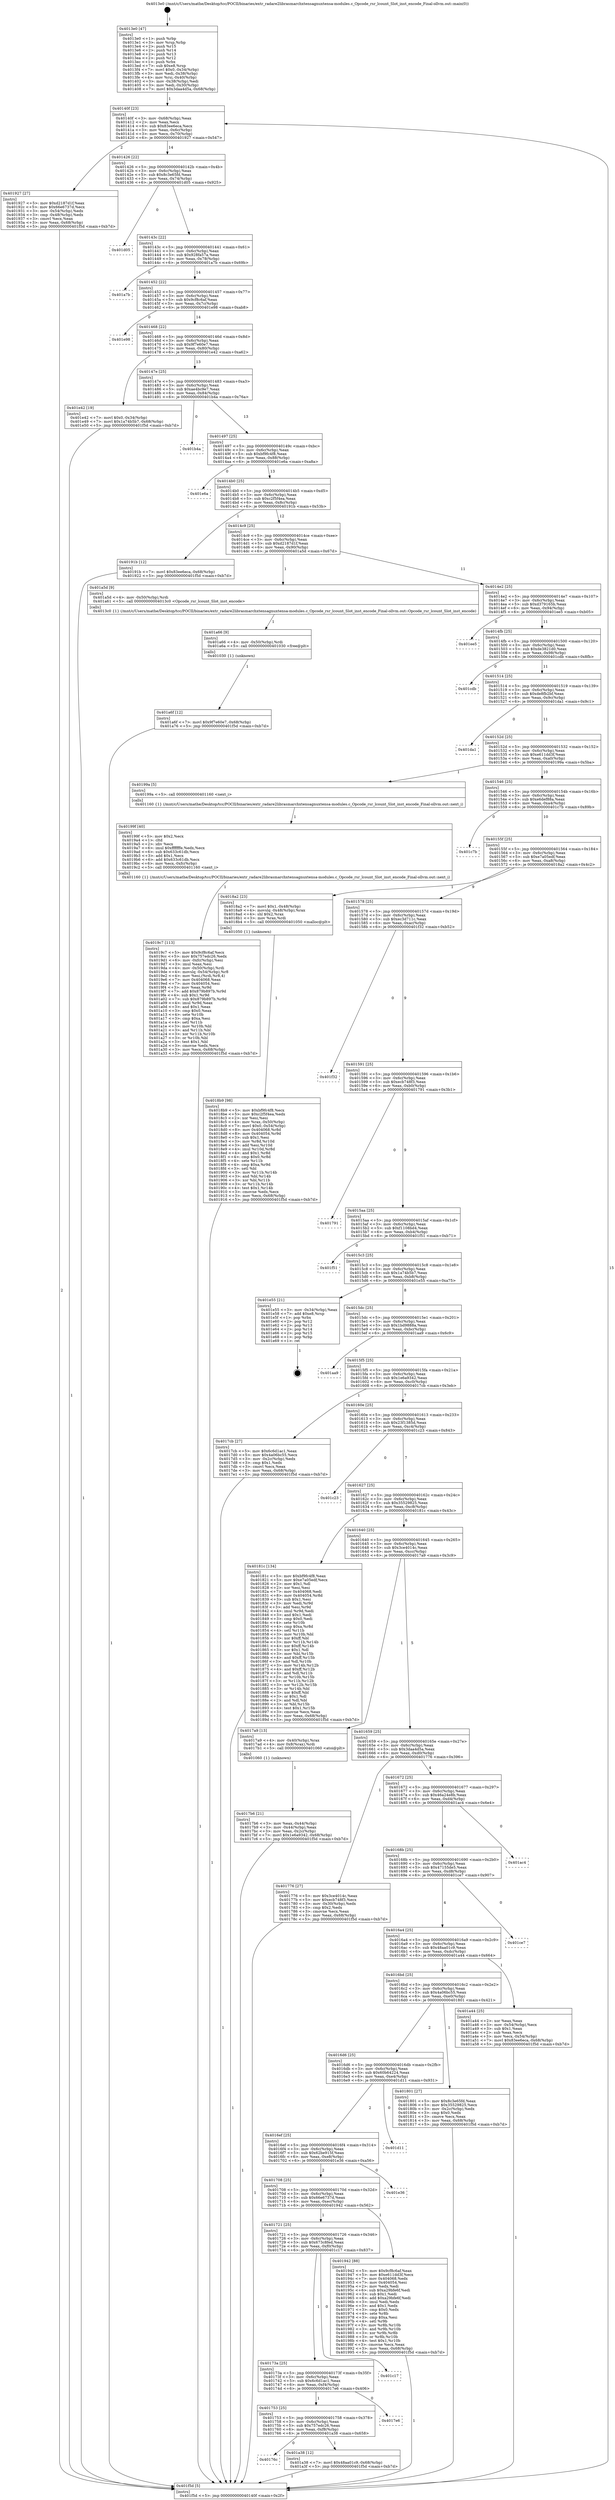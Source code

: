 digraph "0x4013e0" {
  label = "0x4013e0 (/mnt/c/Users/mathe/Desktop/tcc/POCII/binaries/extr_radare2librasmarchxtensagnuxtensa-modules.c_Opcode_rsr_lcount_Slot_inst_encode_Final-ollvm.out::main(0))"
  labelloc = "t"
  node[shape=record]

  Entry [label="",width=0.3,height=0.3,shape=circle,fillcolor=black,style=filled]
  "0x40140f" [label="{
     0x40140f [23]\l
     | [instrs]\l
     &nbsp;&nbsp;0x40140f \<+3\>: mov -0x68(%rbp),%eax\l
     &nbsp;&nbsp;0x401412 \<+2\>: mov %eax,%ecx\l
     &nbsp;&nbsp;0x401414 \<+6\>: sub $0x83ee6eca,%ecx\l
     &nbsp;&nbsp;0x40141a \<+3\>: mov %eax,-0x6c(%rbp)\l
     &nbsp;&nbsp;0x40141d \<+3\>: mov %ecx,-0x70(%rbp)\l
     &nbsp;&nbsp;0x401420 \<+6\>: je 0000000000401927 \<main+0x547\>\l
  }"]
  "0x401927" [label="{
     0x401927 [27]\l
     | [instrs]\l
     &nbsp;&nbsp;0x401927 \<+5\>: mov $0xd2187d1f,%eax\l
     &nbsp;&nbsp;0x40192c \<+5\>: mov $0x66e6737d,%ecx\l
     &nbsp;&nbsp;0x401931 \<+3\>: mov -0x54(%rbp),%edx\l
     &nbsp;&nbsp;0x401934 \<+3\>: cmp -0x48(%rbp),%edx\l
     &nbsp;&nbsp;0x401937 \<+3\>: cmovl %ecx,%eax\l
     &nbsp;&nbsp;0x40193a \<+3\>: mov %eax,-0x68(%rbp)\l
     &nbsp;&nbsp;0x40193d \<+5\>: jmp 0000000000401f5d \<main+0xb7d\>\l
  }"]
  "0x401426" [label="{
     0x401426 [22]\l
     | [instrs]\l
     &nbsp;&nbsp;0x401426 \<+5\>: jmp 000000000040142b \<main+0x4b\>\l
     &nbsp;&nbsp;0x40142b \<+3\>: mov -0x6c(%rbp),%eax\l
     &nbsp;&nbsp;0x40142e \<+5\>: sub $0x8c3e65fd,%eax\l
     &nbsp;&nbsp;0x401433 \<+3\>: mov %eax,-0x74(%rbp)\l
     &nbsp;&nbsp;0x401436 \<+6\>: je 0000000000401d05 \<main+0x925\>\l
  }"]
  Exit [label="",width=0.3,height=0.3,shape=circle,fillcolor=black,style=filled,peripheries=2]
  "0x401d05" [label="{
     0x401d05\l
  }", style=dashed]
  "0x40143c" [label="{
     0x40143c [22]\l
     | [instrs]\l
     &nbsp;&nbsp;0x40143c \<+5\>: jmp 0000000000401441 \<main+0x61\>\l
     &nbsp;&nbsp;0x401441 \<+3\>: mov -0x6c(%rbp),%eax\l
     &nbsp;&nbsp;0x401444 \<+5\>: sub $0x928fa57a,%eax\l
     &nbsp;&nbsp;0x401449 \<+3\>: mov %eax,-0x78(%rbp)\l
     &nbsp;&nbsp;0x40144c \<+6\>: je 0000000000401a7b \<main+0x69b\>\l
  }"]
  "0x401a6f" [label="{
     0x401a6f [12]\l
     | [instrs]\l
     &nbsp;&nbsp;0x401a6f \<+7\>: movl $0x9f7e60e7,-0x68(%rbp)\l
     &nbsp;&nbsp;0x401a76 \<+5\>: jmp 0000000000401f5d \<main+0xb7d\>\l
  }"]
  "0x401a7b" [label="{
     0x401a7b\l
  }", style=dashed]
  "0x401452" [label="{
     0x401452 [22]\l
     | [instrs]\l
     &nbsp;&nbsp;0x401452 \<+5\>: jmp 0000000000401457 \<main+0x77\>\l
     &nbsp;&nbsp;0x401457 \<+3\>: mov -0x6c(%rbp),%eax\l
     &nbsp;&nbsp;0x40145a \<+5\>: sub $0x9cf8c6af,%eax\l
     &nbsp;&nbsp;0x40145f \<+3\>: mov %eax,-0x7c(%rbp)\l
     &nbsp;&nbsp;0x401462 \<+6\>: je 0000000000401e98 \<main+0xab8\>\l
  }"]
  "0x401a66" [label="{
     0x401a66 [9]\l
     | [instrs]\l
     &nbsp;&nbsp;0x401a66 \<+4\>: mov -0x50(%rbp),%rdi\l
     &nbsp;&nbsp;0x401a6a \<+5\>: call 0000000000401030 \<free@plt\>\l
     | [calls]\l
     &nbsp;&nbsp;0x401030 \{1\} (unknown)\l
  }"]
  "0x401e98" [label="{
     0x401e98\l
  }", style=dashed]
  "0x401468" [label="{
     0x401468 [22]\l
     | [instrs]\l
     &nbsp;&nbsp;0x401468 \<+5\>: jmp 000000000040146d \<main+0x8d\>\l
     &nbsp;&nbsp;0x40146d \<+3\>: mov -0x6c(%rbp),%eax\l
     &nbsp;&nbsp;0x401470 \<+5\>: sub $0x9f7e60e7,%eax\l
     &nbsp;&nbsp;0x401475 \<+3\>: mov %eax,-0x80(%rbp)\l
     &nbsp;&nbsp;0x401478 \<+6\>: je 0000000000401e42 \<main+0xa62\>\l
  }"]
  "0x40176c" [label="{
     0x40176c\l
  }", style=dashed]
  "0x401e42" [label="{
     0x401e42 [19]\l
     | [instrs]\l
     &nbsp;&nbsp;0x401e42 \<+7\>: movl $0x0,-0x34(%rbp)\l
     &nbsp;&nbsp;0x401e49 \<+7\>: movl $0x1a74b5b7,-0x68(%rbp)\l
     &nbsp;&nbsp;0x401e50 \<+5\>: jmp 0000000000401f5d \<main+0xb7d\>\l
  }"]
  "0x40147e" [label="{
     0x40147e [25]\l
     | [instrs]\l
     &nbsp;&nbsp;0x40147e \<+5\>: jmp 0000000000401483 \<main+0xa3\>\l
     &nbsp;&nbsp;0x401483 \<+3\>: mov -0x6c(%rbp),%eax\l
     &nbsp;&nbsp;0x401486 \<+5\>: sub $0xae4bc9e7,%eax\l
     &nbsp;&nbsp;0x40148b \<+6\>: mov %eax,-0x84(%rbp)\l
     &nbsp;&nbsp;0x401491 \<+6\>: je 0000000000401b4a \<main+0x76a\>\l
  }"]
  "0x401a38" [label="{
     0x401a38 [12]\l
     | [instrs]\l
     &nbsp;&nbsp;0x401a38 \<+7\>: movl $0x48aa01c9,-0x68(%rbp)\l
     &nbsp;&nbsp;0x401a3f \<+5\>: jmp 0000000000401f5d \<main+0xb7d\>\l
  }"]
  "0x401b4a" [label="{
     0x401b4a\l
  }", style=dashed]
  "0x401497" [label="{
     0x401497 [25]\l
     | [instrs]\l
     &nbsp;&nbsp;0x401497 \<+5\>: jmp 000000000040149c \<main+0xbc\>\l
     &nbsp;&nbsp;0x40149c \<+3\>: mov -0x6c(%rbp),%eax\l
     &nbsp;&nbsp;0x40149f \<+5\>: sub $0xbf9fc4f8,%eax\l
     &nbsp;&nbsp;0x4014a4 \<+6\>: mov %eax,-0x88(%rbp)\l
     &nbsp;&nbsp;0x4014aa \<+6\>: je 0000000000401e6a \<main+0xa8a\>\l
  }"]
  "0x401753" [label="{
     0x401753 [25]\l
     | [instrs]\l
     &nbsp;&nbsp;0x401753 \<+5\>: jmp 0000000000401758 \<main+0x378\>\l
     &nbsp;&nbsp;0x401758 \<+3\>: mov -0x6c(%rbp),%eax\l
     &nbsp;&nbsp;0x40175b \<+5\>: sub $0x757edc26,%eax\l
     &nbsp;&nbsp;0x401760 \<+6\>: mov %eax,-0xf8(%rbp)\l
     &nbsp;&nbsp;0x401766 \<+6\>: je 0000000000401a38 \<main+0x658\>\l
  }"]
  "0x401e6a" [label="{
     0x401e6a\l
  }", style=dashed]
  "0x4014b0" [label="{
     0x4014b0 [25]\l
     | [instrs]\l
     &nbsp;&nbsp;0x4014b0 \<+5\>: jmp 00000000004014b5 \<main+0xd5\>\l
     &nbsp;&nbsp;0x4014b5 \<+3\>: mov -0x6c(%rbp),%eax\l
     &nbsp;&nbsp;0x4014b8 \<+5\>: sub $0xc2f5f4ea,%eax\l
     &nbsp;&nbsp;0x4014bd \<+6\>: mov %eax,-0x8c(%rbp)\l
     &nbsp;&nbsp;0x4014c3 \<+6\>: je 000000000040191b \<main+0x53b\>\l
  }"]
  "0x4017e6" [label="{
     0x4017e6\l
  }", style=dashed]
  "0x40191b" [label="{
     0x40191b [12]\l
     | [instrs]\l
     &nbsp;&nbsp;0x40191b \<+7\>: movl $0x83ee6eca,-0x68(%rbp)\l
     &nbsp;&nbsp;0x401922 \<+5\>: jmp 0000000000401f5d \<main+0xb7d\>\l
  }"]
  "0x4014c9" [label="{
     0x4014c9 [25]\l
     | [instrs]\l
     &nbsp;&nbsp;0x4014c9 \<+5\>: jmp 00000000004014ce \<main+0xee\>\l
     &nbsp;&nbsp;0x4014ce \<+3\>: mov -0x6c(%rbp),%eax\l
     &nbsp;&nbsp;0x4014d1 \<+5\>: sub $0xd2187d1f,%eax\l
     &nbsp;&nbsp;0x4014d6 \<+6\>: mov %eax,-0x90(%rbp)\l
     &nbsp;&nbsp;0x4014dc \<+6\>: je 0000000000401a5d \<main+0x67d\>\l
  }"]
  "0x40173a" [label="{
     0x40173a [25]\l
     | [instrs]\l
     &nbsp;&nbsp;0x40173a \<+5\>: jmp 000000000040173f \<main+0x35f\>\l
     &nbsp;&nbsp;0x40173f \<+3\>: mov -0x6c(%rbp),%eax\l
     &nbsp;&nbsp;0x401742 \<+5\>: sub $0x6c6d1ac1,%eax\l
     &nbsp;&nbsp;0x401747 \<+6\>: mov %eax,-0xf4(%rbp)\l
     &nbsp;&nbsp;0x40174d \<+6\>: je 00000000004017e6 \<main+0x406\>\l
  }"]
  "0x401a5d" [label="{
     0x401a5d [9]\l
     | [instrs]\l
     &nbsp;&nbsp;0x401a5d \<+4\>: mov -0x50(%rbp),%rdi\l
     &nbsp;&nbsp;0x401a61 \<+5\>: call 00000000004013c0 \<Opcode_rsr_lcount_Slot_inst_encode\>\l
     | [calls]\l
     &nbsp;&nbsp;0x4013c0 \{1\} (/mnt/c/Users/mathe/Desktop/tcc/POCII/binaries/extr_radare2librasmarchxtensagnuxtensa-modules.c_Opcode_rsr_lcount_Slot_inst_encode_Final-ollvm.out::Opcode_rsr_lcount_Slot_inst_encode)\l
  }"]
  "0x4014e2" [label="{
     0x4014e2 [25]\l
     | [instrs]\l
     &nbsp;&nbsp;0x4014e2 \<+5\>: jmp 00000000004014e7 \<main+0x107\>\l
     &nbsp;&nbsp;0x4014e7 \<+3\>: mov -0x6c(%rbp),%eax\l
     &nbsp;&nbsp;0x4014ea \<+5\>: sub $0xd379165b,%eax\l
     &nbsp;&nbsp;0x4014ef \<+6\>: mov %eax,-0x94(%rbp)\l
     &nbsp;&nbsp;0x4014f5 \<+6\>: je 0000000000401ee5 \<main+0xb05\>\l
  }"]
  "0x401c17" [label="{
     0x401c17\l
  }", style=dashed]
  "0x401ee5" [label="{
     0x401ee5\l
  }", style=dashed]
  "0x4014fb" [label="{
     0x4014fb [25]\l
     | [instrs]\l
     &nbsp;&nbsp;0x4014fb \<+5\>: jmp 0000000000401500 \<main+0x120\>\l
     &nbsp;&nbsp;0x401500 \<+3\>: mov -0x6c(%rbp),%eax\l
     &nbsp;&nbsp;0x401503 \<+5\>: sub $0xde3821d0,%eax\l
     &nbsp;&nbsp;0x401508 \<+6\>: mov %eax,-0x98(%rbp)\l
     &nbsp;&nbsp;0x40150e \<+6\>: je 0000000000401cdb \<main+0x8fb\>\l
  }"]
  "0x4019c7" [label="{
     0x4019c7 [113]\l
     | [instrs]\l
     &nbsp;&nbsp;0x4019c7 \<+5\>: mov $0x9cf8c6af,%ecx\l
     &nbsp;&nbsp;0x4019cc \<+5\>: mov $0x757edc26,%edx\l
     &nbsp;&nbsp;0x4019d1 \<+6\>: mov -0xfc(%rbp),%esi\l
     &nbsp;&nbsp;0x4019d7 \<+3\>: imul %eax,%esi\l
     &nbsp;&nbsp;0x4019da \<+4\>: mov -0x50(%rbp),%rdi\l
     &nbsp;&nbsp;0x4019de \<+4\>: movslq -0x54(%rbp),%r8\l
     &nbsp;&nbsp;0x4019e2 \<+4\>: mov %esi,(%rdi,%r8,4)\l
     &nbsp;&nbsp;0x4019e6 \<+7\>: mov 0x404068,%eax\l
     &nbsp;&nbsp;0x4019ed \<+7\>: mov 0x404054,%esi\l
     &nbsp;&nbsp;0x4019f4 \<+3\>: mov %eax,%r9d\l
     &nbsp;&nbsp;0x4019f7 \<+7\>: add $0x879b897b,%r9d\l
     &nbsp;&nbsp;0x4019fe \<+4\>: sub $0x1,%r9d\l
     &nbsp;&nbsp;0x401a02 \<+7\>: sub $0x879b897b,%r9d\l
     &nbsp;&nbsp;0x401a09 \<+4\>: imul %r9d,%eax\l
     &nbsp;&nbsp;0x401a0d \<+3\>: and $0x1,%eax\l
     &nbsp;&nbsp;0x401a10 \<+3\>: cmp $0x0,%eax\l
     &nbsp;&nbsp;0x401a13 \<+4\>: sete %r10b\l
     &nbsp;&nbsp;0x401a17 \<+3\>: cmp $0xa,%esi\l
     &nbsp;&nbsp;0x401a1a \<+4\>: setl %r11b\l
     &nbsp;&nbsp;0x401a1e \<+3\>: mov %r10b,%bl\l
     &nbsp;&nbsp;0x401a21 \<+3\>: and %r11b,%bl\l
     &nbsp;&nbsp;0x401a24 \<+3\>: xor %r11b,%r10b\l
     &nbsp;&nbsp;0x401a27 \<+3\>: or %r10b,%bl\l
     &nbsp;&nbsp;0x401a2a \<+3\>: test $0x1,%bl\l
     &nbsp;&nbsp;0x401a2d \<+3\>: cmovne %edx,%ecx\l
     &nbsp;&nbsp;0x401a30 \<+3\>: mov %ecx,-0x68(%rbp)\l
     &nbsp;&nbsp;0x401a33 \<+5\>: jmp 0000000000401f5d \<main+0xb7d\>\l
  }"]
  "0x401cdb" [label="{
     0x401cdb\l
  }", style=dashed]
  "0x401514" [label="{
     0x401514 [25]\l
     | [instrs]\l
     &nbsp;&nbsp;0x401514 \<+5\>: jmp 0000000000401519 \<main+0x139\>\l
     &nbsp;&nbsp;0x401519 \<+3\>: mov -0x6c(%rbp),%eax\l
     &nbsp;&nbsp;0x40151c \<+5\>: sub $0xde8fb2bf,%eax\l
     &nbsp;&nbsp;0x401521 \<+6\>: mov %eax,-0x9c(%rbp)\l
     &nbsp;&nbsp;0x401527 \<+6\>: je 0000000000401da1 \<main+0x9c1\>\l
  }"]
  "0x40199f" [label="{
     0x40199f [40]\l
     | [instrs]\l
     &nbsp;&nbsp;0x40199f \<+5\>: mov $0x2,%ecx\l
     &nbsp;&nbsp;0x4019a4 \<+1\>: cltd\l
     &nbsp;&nbsp;0x4019a5 \<+2\>: idiv %ecx\l
     &nbsp;&nbsp;0x4019a7 \<+6\>: imul $0xfffffffe,%edx,%ecx\l
     &nbsp;&nbsp;0x4019ad \<+6\>: sub $0x633c61db,%ecx\l
     &nbsp;&nbsp;0x4019b3 \<+3\>: add $0x1,%ecx\l
     &nbsp;&nbsp;0x4019b6 \<+6\>: add $0x633c61db,%ecx\l
     &nbsp;&nbsp;0x4019bc \<+6\>: mov %ecx,-0xfc(%rbp)\l
     &nbsp;&nbsp;0x4019c2 \<+5\>: call 0000000000401160 \<next_i\>\l
     | [calls]\l
     &nbsp;&nbsp;0x401160 \{1\} (/mnt/c/Users/mathe/Desktop/tcc/POCII/binaries/extr_radare2librasmarchxtensagnuxtensa-modules.c_Opcode_rsr_lcount_Slot_inst_encode_Final-ollvm.out::next_i)\l
  }"]
  "0x401da1" [label="{
     0x401da1\l
  }", style=dashed]
  "0x40152d" [label="{
     0x40152d [25]\l
     | [instrs]\l
     &nbsp;&nbsp;0x40152d \<+5\>: jmp 0000000000401532 \<main+0x152\>\l
     &nbsp;&nbsp;0x401532 \<+3\>: mov -0x6c(%rbp),%eax\l
     &nbsp;&nbsp;0x401535 \<+5\>: sub $0xe611dd3f,%eax\l
     &nbsp;&nbsp;0x40153a \<+6\>: mov %eax,-0xa0(%rbp)\l
     &nbsp;&nbsp;0x401540 \<+6\>: je 000000000040199a \<main+0x5ba\>\l
  }"]
  "0x401721" [label="{
     0x401721 [25]\l
     | [instrs]\l
     &nbsp;&nbsp;0x401721 \<+5\>: jmp 0000000000401726 \<main+0x346\>\l
     &nbsp;&nbsp;0x401726 \<+3\>: mov -0x6c(%rbp),%eax\l
     &nbsp;&nbsp;0x401729 \<+5\>: sub $0x673c8fed,%eax\l
     &nbsp;&nbsp;0x40172e \<+6\>: mov %eax,-0xf0(%rbp)\l
     &nbsp;&nbsp;0x401734 \<+6\>: je 0000000000401c17 \<main+0x837\>\l
  }"]
  "0x40199a" [label="{
     0x40199a [5]\l
     | [instrs]\l
     &nbsp;&nbsp;0x40199a \<+5\>: call 0000000000401160 \<next_i\>\l
     | [calls]\l
     &nbsp;&nbsp;0x401160 \{1\} (/mnt/c/Users/mathe/Desktop/tcc/POCII/binaries/extr_radare2librasmarchxtensagnuxtensa-modules.c_Opcode_rsr_lcount_Slot_inst_encode_Final-ollvm.out::next_i)\l
  }"]
  "0x401546" [label="{
     0x401546 [25]\l
     | [instrs]\l
     &nbsp;&nbsp;0x401546 \<+5\>: jmp 000000000040154b \<main+0x16b\>\l
     &nbsp;&nbsp;0x40154b \<+3\>: mov -0x6c(%rbp),%eax\l
     &nbsp;&nbsp;0x40154e \<+5\>: sub $0xe6def88a,%eax\l
     &nbsp;&nbsp;0x401553 \<+6\>: mov %eax,-0xa4(%rbp)\l
     &nbsp;&nbsp;0x401559 \<+6\>: je 0000000000401c7b \<main+0x89b\>\l
  }"]
  "0x401942" [label="{
     0x401942 [88]\l
     | [instrs]\l
     &nbsp;&nbsp;0x401942 \<+5\>: mov $0x9cf8c6af,%eax\l
     &nbsp;&nbsp;0x401947 \<+5\>: mov $0xe611dd3f,%ecx\l
     &nbsp;&nbsp;0x40194c \<+7\>: mov 0x404068,%edx\l
     &nbsp;&nbsp;0x401953 \<+7\>: mov 0x404054,%esi\l
     &nbsp;&nbsp;0x40195a \<+2\>: mov %edx,%edi\l
     &nbsp;&nbsp;0x40195c \<+6\>: sub $0xa29bfe6f,%edi\l
     &nbsp;&nbsp;0x401962 \<+3\>: sub $0x1,%edi\l
     &nbsp;&nbsp;0x401965 \<+6\>: add $0xa29bfe6f,%edi\l
     &nbsp;&nbsp;0x40196b \<+3\>: imul %edi,%edx\l
     &nbsp;&nbsp;0x40196e \<+3\>: and $0x1,%edx\l
     &nbsp;&nbsp;0x401971 \<+3\>: cmp $0x0,%edx\l
     &nbsp;&nbsp;0x401974 \<+4\>: sete %r8b\l
     &nbsp;&nbsp;0x401978 \<+3\>: cmp $0xa,%esi\l
     &nbsp;&nbsp;0x40197b \<+4\>: setl %r9b\l
     &nbsp;&nbsp;0x40197f \<+3\>: mov %r8b,%r10b\l
     &nbsp;&nbsp;0x401982 \<+3\>: and %r9b,%r10b\l
     &nbsp;&nbsp;0x401985 \<+3\>: xor %r9b,%r8b\l
     &nbsp;&nbsp;0x401988 \<+3\>: or %r8b,%r10b\l
     &nbsp;&nbsp;0x40198b \<+4\>: test $0x1,%r10b\l
     &nbsp;&nbsp;0x40198f \<+3\>: cmovne %ecx,%eax\l
     &nbsp;&nbsp;0x401992 \<+3\>: mov %eax,-0x68(%rbp)\l
     &nbsp;&nbsp;0x401995 \<+5\>: jmp 0000000000401f5d \<main+0xb7d\>\l
  }"]
  "0x401c7b" [label="{
     0x401c7b\l
  }", style=dashed]
  "0x40155f" [label="{
     0x40155f [25]\l
     | [instrs]\l
     &nbsp;&nbsp;0x40155f \<+5\>: jmp 0000000000401564 \<main+0x184\>\l
     &nbsp;&nbsp;0x401564 \<+3\>: mov -0x6c(%rbp),%eax\l
     &nbsp;&nbsp;0x401567 \<+5\>: sub $0xe7a05edf,%eax\l
     &nbsp;&nbsp;0x40156c \<+6\>: mov %eax,-0xa8(%rbp)\l
     &nbsp;&nbsp;0x401572 \<+6\>: je 00000000004018a2 \<main+0x4c2\>\l
  }"]
  "0x401708" [label="{
     0x401708 [25]\l
     | [instrs]\l
     &nbsp;&nbsp;0x401708 \<+5\>: jmp 000000000040170d \<main+0x32d\>\l
     &nbsp;&nbsp;0x40170d \<+3\>: mov -0x6c(%rbp),%eax\l
     &nbsp;&nbsp;0x401710 \<+5\>: sub $0x66e6737d,%eax\l
     &nbsp;&nbsp;0x401715 \<+6\>: mov %eax,-0xec(%rbp)\l
     &nbsp;&nbsp;0x40171b \<+6\>: je 0000000000401942 \<main+0x562\>\l
  }"]
  "0x4018a2" [label="{
     0x4018a2 [23]\l
     | [instrs]\l
     &nbsp;&nbsp;0x4018a2 \<+7\>: movl $0x1,-0x48(%rbp)\l
     &nbsp;&nbsp;0x4018a9 \<+4\>: movslq -0x48(%rbp),%rax\l
     &nbsp;&nbsp;0x4018ad \<+4\>: shl $0x2,%rax\l
     &nbsp;&nbsp;0x4018b1 \<+3\>: mov %rax,%rdi\l
     &nbsp;&nbsp;0x4018b4 \<+5\>: call 0000000000401050 \<malloc@plt\>\l
     | [calls]\l
     &nbsp;&nbsp;0x401050 \{1\} (unknown)\l
  }"]
  "0x401578" [label="{
     0x401578 [25]\l
     | [instrs]\l
     &nbsp;&nbsp;0x401578 \<+5\>: jmp 000000000040157d \<main+0x19d\>\l
     &nbsp;&nbsp;0x40157d \<+3\>: mov -0x6c(%rbp),%eax\l
     &nbsp;&nbsp;0x401580 \<+5\>: sub $0xec3d711c,%eax\l
     &nbsp;&nbsp;0x401585 \<+6\>: mov %eax,-0xac(%rbp)\l
     &nbsp;&nbsp;0x40158b \<+6\>: je 0000000000401f32 \<main+0xb52\>\l
  }"]
  "0x401e36" [label="{
     0x401e36\l
  }", style=dashed]
  "0x401f32" [label="{
     0x401f32\l
  }", style=dashed]
  "0x401591" [label="{
     0x401591 [25]\l
     | [instrs]\l
     &nbsp;&nbsp;0x401591 \<+5\>: jmp 0000000000401596 \<main+0x1b6\>\l
     &nbsp;&nbsp;0x401596 \<+3\>: mov -0x6c(%rbp),%eax\l
     &nbsp;&nbsp;0x401599 \<+5\>: sub $0xecb748f3,%eax\l
     &nbsp;&nbsp;0x40159e \<+6\>: mov %eax,-0xb0(%rbp)\l
     &nbsp;&nbsp;0x4015a4 \<+6\>: je 0000000000401791 \<main+0x3b1\>\l
  }"]
  "0x4016ef" [label="{
     0x4016ef [25]\l
     | [instrs]\l
     &nbsp;&nbsp;0x4016ef \<+5\>: jmp 00000000004016f4 \<main+0x314\>\l
     &nbsp;&nbsp;0x4016f4 \<+3\>: mov -0x6c(%rbp),%eax\l
     &nbsp;&nbsp;0x4016f7 \<+5\>: sub $0x62be915f,%eax\l
     &nbsp;&nbsp;0x4016fc \<+6\>: mov %eax,-0xe8(%rbp)\l
     &nbsp;&nbsp;0x401702 \<+6\>: je 0000000000401e36 \<main+0xa56\>\l
  }"]
  "0x401791" [label="{
     0x401791\l
  }", style=dashed]
  "0x4015aa" [label="{
     0x4015aa [25]\l
     | [instrs]\l
     &nbsp;&nbsp;0x4015aa \<+5\>: jmp 00000000004015af \<main+0x1cf\>\l
     &nbsp;&nbsp;0x4015af \<+3\>: mov -0x6c(%rbp),%eax\l
     &nbsp;&nbsp;0x4015b2 \<+5\>: sub $0xf1108bd4,%eax\l
     &nbsp;&nbsp;0x4015b7 \<+6\>: mov %eax,-0xb4(%rbp)\l
     &nbsp;&nbsp;0x4015bd \<+6\>: je 0000000000401f51 \<main+0xb71\>\l
  }"]
  "0x401d11" [label="{
     0x401d11\l
  }", style=dashed]
  "0x401f51" [label="{
     0x401f51\l
  }", style=dashed]
  "0x4015c3" [label="{
     0x4015c3 [25]\l
     | [instrs]\l
     &nbsp;&nbsp;0x4015c3 \<+5\>: jmp 00000000004015c8 \<main+0x1e8\>\l
     &nbsp;&nbsp;0x4015c8 \<+3\>: mov -0x6c(%rbp),%eax\l
     &nbsp;&nbsp;0x4015cb \<+5\>: sub $0x1a74b5b7,%eax\l
     &nbsp;&nbsp;0x4015d0 \<+6\>: mov %eax,-0xb8(%rbp)\l
     &nbsp;&nbsp;0x4015d6 \<+6\>: je 0000000000401e55 \<main+0xa75\>\l
  }"]
  "0x4018b9" [label="{
     0x4018b9 [98]\l
     | [instrs]\l
     &nbsp;&nbsp;0x4018b9 \<+5\>: mov $0xbf9fc4f8,%ecx\l
     &nbsp;&nbsp;0x4018be \<+5\>: mov $0xc2f5f4ea,%edx\l
     &nbsp;&nbsp;0x4018c3 \<+2\>: xor %esi,%esi\l
     &nbsp;&nbsp;0x4018c5 \<+4\>: mov %rax,-0x50(%rbp)\l
     &nbsp;&nbsp;0x4018c9 \<+7\>: movl $0x0,-0x54(%rbp)\l
     &nbsp;&nbsp;0x4018d0 \<+8\>: mov 0x404068,%r8d\l
     &nbsp;&nbsp;0x4018d8 \<+8\>: mov 0x404054,%r9d\l
     &nbsp;&nbsp;0x4018e0 \<+3\>: sub $0x1,%esi\l
     &nbsp;&nbsp;0x4018e3 \<+3\>: mov %r8d,%r10d\l
     &nbsp;&nbsp;0x4018e6 \<+3\>: add %esi,%r10d\l
     &nbsp;&nbsp;0x4018e9 \<+4\>: imul %r10d,%r8d\l
     &nbsp;&nbsp;0x4018ed \<+4\>: and $0x1,%r8d\l
     &nbsp;&nbsp;0x4018f1 \<+4\>: cmp $0x0,%r8d\l
     &nbsp;&nbsp;0x4018f5 \<+4\>: sete %r11b\l
     &nbsp;&nbsp;0x4018f9 \<+4\>: cmp $0xa,%r9d\l
     &nbsp;&nbsp;0x4018fd \<+3\>: setl %bl\l
     &nbsp;&nbsp;0x401900 \<+3\>: mov %r11b,%r14b\l
     &nbsp;&nbsp;0x401903 \<+3\>: and %bl,%r14b\l
     &nbsp;&nbsp;0x401906 \<+3\>: xor %bl,%r11b\l
     &nbsp;&nbsp;0x401909 \<+3\>: or %r11b,%r14b\l
     &nbsp;&nbsp;0x40190c \<+4\>: test $0x1,%r14b\l
     &nbsp;&nbsp;0x401910 \<+3\>: cmovne %edx,%ecx\l
     &nbsp;&nbsp;0x401913 \<+3\>: mov %ecx,-0x68(%rbp)\l
     &nbsp;&nbsp;0x401916 \<+5\>: jmp 0000000000401f5d \<main+0xb7d\>\l
  }"]
  "0x401e55" [label="{
     0x401e55 [21]\l
     | [instrs]\l
     &nbsp;&nbsp;0x401e55 \<+3\>: mov -0x34(%rbp),%eax\l
     &nbsp;&nbsp;0x401e58 \<+7\>: add $0xe8,%rsp\l
     &nbsp;&nbsp;0x401e5f \<+1\>: pop %rbx\l
     &nbsp;&nbsp;0x401e60 \<+2\>: pop %r12\l
     &nbsp;&nbsp;0x401e62 \<+2\>: pop %r13\l
     &nbsp;&nbsp;0x401e64 \<+2\>: pop %r14\l
     &nbsp;&nbsp;0x401e66 \<+2\>: pop %r15\l
     &nbsp;&nbsp;0x401e68 \<+1\>: pop %rbp\l
     &nbsp;&nbsp;0x401e69 \<+1\>: ret\l
  }"]
  "0x4015dc" [label="{
     0x4015dc [25]\l
     | [instrs]\l
     &nbsp;&nbsp;0x4015dc \<+5\>: jmp 00000000004015e1 \<main+0x201\>\l
     &nbsp;&nbsp;0x4015e1 \<+3\>: mov -0x6c(%rbp),%eax\l
     &nbsp;&nbsp;0x4015e4 \<+5\>: sub $0x1bd9888a,%eax\l
     &nbsp;&nbsp;0x4015e9 \<+6\>: mov %eax,-0xbc(%rbp)\l
     &nbsp;&nbsp;0x4015ef \<+6\>: je 0000000000401aa9 \<main+0x6c9\>\l
  }"]
  "0x4016d6" [label="{
     0x4016d6 [25]\l
     | [instrs]\l
     &nbsp;&nbsp;0x4016d6 \<+5\>: jmp 00000000004016db \<main+0x2fb\>\l
     &nbsp;&nbsp;0x4016db \<+3\>: mov -0x6c(%rbp),%eax\l
     &nbsp;&nbsp;0x4016de \<+5\>: sub $0x60b64224,%eax\l
     &nbsp;&nbsp;0x4016e3 \<+6\>: mov %eax,-0xe4(%rbp)\l
     &nbsp;&nbsp;0x4016e9 \<+6\>: je 0000000000401d11 \<main+0x931\>\l
  }"]
  "0x401aa9" [label="{
     0x401aa9\l
  }", style=dashed]
  "0x4015f5" [label="{
     0x4015f5 [25]\l
     | [instrs]\l
     &nbsp;&nbsp;0x4015f5 \<+5\>: jmp 00000000004015fa \<main+0x21a\>\l
     &nbsp;&nbsp;0x4015fa \<+3\>: mov -0x6c(%rbp),%eax\l
     &nbsp;&nbsp;0x4015fd \<+5\>: sub $0x1e6a9342,%eax\l
     &nbsp;&nbsp;0x401602 \<+6\>: mov %eax,-0xc0(%rbp)\l
     &nbsp;&nbsp;0x401608 \<+6\>: je 00000000004017cb \<main+0x3eb\>\l
  }"]
  "0x401801" [label="{
     0x401801 [27]\l
     | [instrs]\l
     &nbsp;&nbsp;0x401801 \<+5\>: mov $0x8c3e65fd,%eax\l
     &nbsp;&nbsp;0x401806 \<+5\>: mov $0x35529825,%ecx\l
     &nbsp;&nbsp;0x40180b \<+3\>: mov -0x2c(%rbp),%edx\l
     &nbsp;&nbsp;0x40180e \<+3\>: cmp $0x0,%edx\l
     &nbsp;&nbsp;0x401811 \<+3\>: cmove %ecx,%eax\l
     &nbsp;&nbsp;0x401814 \<+3\>: mov %eax,-0x68(%rbp)\l
     &nbsp;&nbsp;0x401817 \<+5\>: jmp 0000000000401f5d \<main+0xb7d\>\l
  }"]
  "0x4017cb" [label="{
     0x4017cb [27]\l
     | [instrs]\l
     &nbsp;&nbsp;0x4017cb \<+5\>: mov $0x6c6d1ac1,%eax\l
     &nbsp;&nbsp;0x4017d0 \<+5\>: mov $0x4a06bc55,%ecx\l
     &nbsp;&nbsp;0x4017d5 \<+3\>: mov -0x2c(%rbp),%edx\l
     &nbsp;&nbsp;0x4017d8 \<+3\>: cmp $0x1,%edx\l
     &nbsp;&nbsp;0x4017db \<+3\>: cmovl %ecx,%eax\l
     &nbsp;&nbsp;0x4017de \<+3\>: mov %eax,-0x68(%rbp)\l
     &nbsp;&nbsp;0x4017e1 \<+5\>: jmp 0000000000401f5d \<main+0xb7d\>\l
  }"]
  "0x40160e" [label="{
     0x40160e [25]\l
     | [instrs]\l
     &nbsp;&nbsp;0x40160e \<+5\>: jmp 0000000000401613 \<main+0x233\>\l
     &nbsp;&nbsp;0x401613 \<+3\>: mov -0x6c(%rbp),%eax\l
     &nbsp;&nbsp;0x401616 \<+5\>: sub $0x23f1385d,%eax\l
     &nbsp;&nbsp;0x40161b \<+6\>: mov %eax,-0xc4(%rbp)\l
     &nbsp;&nbsp;0x401621 \<+6\>: je 0000000000401c23 \<main+0x843\>\l
  }"]
  "0x4016bd" [label="{
     0x4016bd [25]\l
     | [instrs]\l
     &nbsp;&nbsp;0x4016bd \<+5\>: jmp 00000000004016c2 \<main+0x2e2\>\l
     &nbsp;&nbsp;0x4016c2 \<+3\>: mov -0x6c(%rbp),%eax\l
     &nbsp;&nbsp;0x4016c5 \<+5\>: sub $0x4a06bc55,%eax\l
     &nbsp;&nbsp;0x4016ca \<+6\>: mov %eax,-0xe0(%rbp)\l
     &nbsp;&nbsp;0x4016d0 \<+6\>: je 0000000000401801 \<main+0x421\>\l
  }"]
  "0x401c23" [label="{
     0x401c23\l
  }", style=dashed]
  "0x401627" [label="{
     0x401627 [25]\l
     | [instrs]\l
     &nbsp;&nbsp;0x401627 \<+5\>: jmp 000000000040162c \<main+0x24c\>\l
     &nbsp;&nbsp;0x40162c \<+3\>: mov -0x6c(%rbp),%eax\l
     &nbsp;&nbsp;0x40162f \<+5\>: sub $0x35529825,%eax\l
     &nbsp;&nbsp;0x401634 \<+6\>: mov %eax,-0xc8(%rbp)\l
     &nbsp;&nbsp;0x40163a \<+6\>: je 000000000040181c \<main+0x43c\>\l
  }"]
  "0x401a44" [label="{
     0x401a44 [25]\l
     | [instrs]\l
     &nbsp;&nbsp;0x401a44 \<+2\>: xor %eax,%eax\l
     &nbsp;&nbsp;0x401a46 \<+3\>: mov -0x54(%rbp),%ecx\l
     &nbsp;&nbsp;0x401a49 \<+3\>: sub $0x1,%eax\l
     &nbsp;&nbsp;0x401a4c \<+2\>: sub %eax,%ecx\l
     &nbsp;&nbsp;0x401a4e \<+3\>: mov %ecx,-0x54(%rbp)\l
     &nbsp;&nbsp;0x401a51 \<+7\>: movl $0x83ee6eca,-0x68(%rbp)\l
     &nbsp;&nbsp;0x401a58 \<+5\>: jmp 0000000000401f5d \<main+0xb7d\>\l
  }"]
  "0x40181c" [label="{
     0x40181c [134]\l
     | [instrs]\l
     &nbsp;&nbsp;0x40181c \<+5\>: mov $0xbf9fc4f8,%eax\l
     &nbsp;&nbsp;0x401821 \<+5\>: mov $0xe7a05edf,%ecx\l
     &nbsp;&nbsp;0x401826 \<+2\>: mov $0x1,%dl\l
     &nbsp;&nbsp;0x401828 \<+2\>: xor %esi,%esi\l
     &nbsp;&nbsp;0x40182a \<+7\>: mov 0x404068,%edi\l
     &nbsp;&nbsp;0x401831 \<+8\>: mov 0x404054,%r8d\l
     &nbsp;&nbsp;0x401839 \<+3\>: sub $0x1,%esi\l
     &nbsp;&nbsp;0x40183c \<+3\>: mov %edi,%r9d\l
     &nbsp;&nbsp;0x40183f \<+3\>: add %esi,%r9d\l
     &nbsp;&nbsp;0x401842 \<+4\>: imul %r9d,%edi\l
     &nbsp;&nbsp;0x401846 \<+3\>: and $0x1,%edi\l
     &nbsp;&nbsp;0x401849 \<+3\>: cmp $0x0,%edi\l
     &nbsp;&nbsp;0x40184c \<+4\>: sete %r10b\l
     &nbsp;&nbsp;0x401850 \<+4\>: cmp $0xa,%r8d\l
     &nbsp;&nbsp;0x401854 \<+4\>: setl %r11b\l
     &nbsp;&nbsp;0x401858 \<+3\>: mov %r10b,%bl\l
     &nbsp;&nbsp;0x40185b \<+3\>: xor $0xff,%bl\l
     &nbsp;&nbsp;0x40185e \<+3\>: mov %r11b,%r14b\l
     &nbsp;&nbsp;0x401861 \<+4\>: xor $0xff,%r14b\l
     &nbsp;&nbsp;0x401865 \<+3\>: xor $0x1,%dl\l
     &nbsp;&nbsp;0x401868 \<+3\>: mov %bl,%r15b\l
     &nbsp;&nbsp;0x40186b \<+4\>: and $0xff,%r15b\l
     &nbsp;&nbsp;0x40186f \<+3\>: and %dl,%r10b\l
     &nbsp;&nbsp;0x401872 \<+3\>: mov %r14b,%r12b\l
     &nbsp;&nbsp;0x401875 \<+4\>: and $0xff,%r12b\l
     &nbsp;&nbsp;0x401879 \<+3\>: and %dl,%r11b\l
     &nbsp;&nbsp;0x40187c \<+3\>: or %r10b,%r15b\l
     &nbsp;&nbsp;0x40187f \<+3\>: or %r11b,%r12b\l
     &nbsp;&nbsp;0x401882 \<+3\>: xor %r12b,%r15b\l
     &nbsp;&nbsp;0x401885 \<+3\>: or %r14b,%bl\l
     &nbsp;&nbsp;0x401888 \<+3\>: xor $0xff,%bl\l
     &nbsp;&nbsp;0x40188b \<+3\>: or $0x1,%dl\l
     &nbsp;&nbsp;0x40188e \<+2\>: and %dl,%bl\l
     &nbsp;&nbsp;0x401890 \<+3\>: or %bl,%r15b\l
     &nbsp;&nbsp;0x401893 \<+4\>: test $0x1,%r15b\l
     &nbsp;&nbsp;0x401897 \<+3\>: cmovne %ecx,%eax\l
     &nbsp;&nbsp;0x40189a \<+3\>: mov %eax,-0x68(%rbp)\l
     &nbsp;&nbsp;0x40189d \<+5\>: jmp 0000000000401f5d \<main+0xb7d\>\l
  }"]
  "0x401640" [label="{
     0x401640 [25]\l
     | [instrs]\l
     &nbsp;&nbsp;0x401640 \<+5\>: jmp 0000000000401645 \<main+0x265\>\l
     &nbsp;&nbsp;0x401645 \<+3\>: mov -0x6c(%rbp),%eax\l
     &nbsp;&nbsp;0x401648 \<+5\>: sub $0x3ce4014c,%eax\l
     &nbsp;&nbsp;0x40164d \<+6\>: mov %eax,-0xcc(%rbp)\l
     &nbsp;&nbsp;0x401653 \<+6\>: je 00000000004017a9 \<main+0x3c9\>\l
  }"]
  "0x4016a4" [label="{
     0x4016a4 [25]\l
     | [instrs]\l
     &nbsp;&nbsp;0x4016a4 \<+5\>: jmp 00000000004016a9 \<main+0x2c9\>\l
     &nbsp;&nbsp;0x4016a9 \<+3\>: mov -0x6c(%rbp),%eax\l
     &nbsp;&nbsp;0x4016ac \<+5\>: sub $0x48aa01c9,%eax\l
     &nbsp;&nbsp;0x4016b1 \<+6\>: mov %eax,-0xdc(%rbp)\l
     &nbsp;&nbsp;0x4016b7 \<+6\>: je 0000000000401a44 \<main+0x664\>\l
  }"]
  "0x4017a9" [label="{
     0x4017a9 [13]\l
     | [instrs]\l
     &nbsp;&nbsp;0x4017a9 \<+4\>: mov -0x40(%rbp),%rax\l
     &nbsp;&nbsp;0x4017ad \<+4\>: mov 0x8(%rax),%rdi\l
     &nbsp;&nbsp;0x4017b1 \<+5\>: call 0000000000401060 \<atoi@plt\>\l
     | [calls]\l
     &nbsp;&nbsp;0x401060 \{1\} (unknown)\l
  }"]
  "0x401659" [label="{
     0x401659 [25]\l
     | [instrs]\l
     &nbsp;&nbsp;0x401659 \<+5\>: jmp 000000000040165e \<main+0x27e\>\l
     &nbsp;&nbsp;0x40165e \<+3\>: mov -0x6c(%rbp),%eax\l
     &nbsp;&nbsp;0x401661 \<+5\>: sub $0x3daa4d5a,%eax\l
     &nbsp;&nbsp;0x401666 \<+6\>: mov %eax,-0xd0(%rbp)\l
     &nbsp;&nbsp;0x40166c \<+6\>: je 0000000000401776 \<main+0x396\>\l
  }"]
  "0x401ce7" [label="{
     0x401ce7\l
  }", style=dashed]
  "0x401776" [label="{
     0x401776 [27]\l
     | [instrs]\l
     &nbsp;&nbsp;0x401776 \<+5\>: mov $0x3ce4014c,%eax\l
     &nbsp;&nbsp;0x40177b \<+5\>: mov $0xecb748f3,%ecx\l
     &nbsp;&nbsp;0x401780 \<+3\>: mov -0x30(%rbp),%edx\l
     &nbsp;&nbsp;0x401783 \<+3\>: cmp $0x2,%edx\l
     &nbsp;&nbsp;0x401786 \<+3\>: cmovne %ecx,%eax\l
     &nbsp;&nbsp;0x401789 \<+3\>: mov %eax,-0x68(%rbp)\l
     &nbsp;&nbsp;0x40178c \<+5\>: jmp 0000000000401f5d \<main+0xb7d\>\l
  }"]
  "0x401672" [label="{
     0x401672 [25]\l
     | [instrs]\l
     &nbsp;&nbsp;0x401672 \<+5\>: jmp 0000000000401677 \<main+0x297\>\l
     &nbsp;&nbsp;0x401677 \<+3\>: mov -0x6c(%rbp),%eax\l
     &nbsp;&nbsp;0x40167a \<+5\>: sub $0x46a24e8b,%eax\l
     &nbsp;&nbsp;0x40167f \<+6\>: mov %eax,-0xd4(%rbp)\l
     &nbsp;&nbsp;0x401685 \<+6\>: je 0000000000401ac4 \<main+0x6e4\>\l
  }"]
  "0x401f5d" [label="{
     0x401f5d [5]\l
     | [instrs]\l
     &nbsp;&nbsp;0x401f5d \<+5\>: jmp 000000000040140f \<main+0x2f\>\l
  }"]
  "0x4013e0" [label="{
     0x4013e0 [47]\l
     | [instrs]\l
     &nbsp;&nbsp;0x4013e0 \<+1\>: push %rbp\l
     &nbsp;&nbsp;0x4013e1 \<+3\>: mov %rsp,%rbp\l
     &nbsp;&nbsp;0x4013e4 \<+2\>: push %r15\l
     &nbsp;&nbsp;0x4013e6 \<+2\>: push %r14\l
     &nbsp;&nbsp;0x4013e8 \<+2\>: push %r13\l
     &nbsp;&nbsp;0x4013ea \<+2\>: push %r12\l
     &nbsp;&nbsp;0x4013ec \<+1\>: push %rbx\l
     &nbsp;&nbsp;0x4013ed \<+7\>: sub $0xe8,%rsp\l
     &nbsp;&nbsp;0x4013f4 \<+7\>: movl $0x0,-0x34(%rbp)\l
     &nbsp;&nbsp;0x4013fb \<+3\>: mov %edi,-0x38(%rbp)\l
     &nbsp;&nbsp;0x4013fe \<+4\>: mov %rsi,-0x40(%rbp)\l
     &nbsp;&nbsp;0x401402 \<+3\>: mov -0x38(%rbp),%edi\l
     &nbsp;&nbsp;0x401405 \<+3\>: mov %edi,-0x30(%rbp)\l
     &nbsp;&nbsp;0x401408 \<+7\>: movl $0x3daa4d5a,-0x68(%rbp)\l
  }"]
  "0x4017b6" [label="{
     0x4017b6 [21]\l
     | [instrs]\l
     &nbsp;&nbsp;0x4017b6 \<+3\>: mov %eax,-0x44(%rbp)\l
     &nbsp;&nbsp;0x4017b9 \<+3\>: mov -0x44(%rbp),%eax\l
     &nbsp;&nbsp;0x4017bc \<+3\>: mov %eax,-0x2c(%rbp)\l
     &nbsp;&nbsp;0x4017bf \<+7\>: movl $0x1e6a9342,-0x68(%rbp)\l
     &nbsp;&nbsp;0x4017c6 \<+5\>: jmp 0000000000401f5d \<main+0xb7d\>\l
  }"]
  "0x40168b" [label="{
     0x40168b [25]\l
     | [instrs]\l
     &nbsp;&nbsp;0x40168b \<+5\>: jmp 0000000000401690 \<main+0x2b0\>\l
     &nbsp;&nbsp;0x401690 \<+3\>: mov -0x6c(%rbp),%eax\l
     &nbsp;&nbsp;0x401693 \<+5\>: sub $0x47155de5,%eax\l
     &nbsp;&nbsp;0x401698 \<+6\>: mov %eax,-0xd8(%rbp)\l
     &nbsp;&nbsp;0x40169e \<+6\>: je 0000000000401ce7 \<main+0x907\>\l
  }"]
  "0x401ac4" [label="{
     0x401ac4\l
  }", style=dashed]
  Entry -> "0x4013e0" [label=" 1"]
  "0x40140f" -> "0x401927" [label=" 2"]
  "0x40140f" -> "0x401426" [label=" 14"]
  "0x401e55" -> Exit [label=" 1"]
  "0x401426" -> "0x401d05" [label=" 0"]
  "0x401426" -> "0x40143c" [label=" 14"]
  "0x401e42" -> "0x401f5d" [label=" 1"]
  "0x40143c" -> "0x401a7b" [label=" 0"]
  "0x40143c" -> "0x401452" [label=" 14"]
  "0x401a6f" -> "0x401f5d" [label=" 1"]
  "0x401452" -> "0x401e98" [label=" 0"]
  "0x401452" -> "0x401468" [label=" 14"]
  "0x401a66" -> "0x401a6f" [label=" 1"]
  "0x401468" -> "0x401e42" [label=" 1"]
  "0x401468" -> "0x40147e" [label=" 13"]
  "0x401a5d" -> "0x401a66" [label=" 1"]
  "0x40147e" -> "0x401b4a" [label=" 0"]
  "0x40147e" -> "0x401497" [label=" 13"]
  "0x401a44" -> "0x401f5d" [label=" 1"]
  "0x401497" -> "0x401e6a" [label=" 0"]
  "0x401497" -> "0x4014b0" [label=" 13"]
  "0x401753" -> "0x40176c" [label=" 0"]
  "0x4014b0" -> "0x40191b" [label=" 1"]
  "0x4014b0" -> "0x4014c9" [label=" 12"]
  "0x401753" -> "0x401a38" [label=" 1"]
  "0x4014c9" -> "0x401a5d" [label=" 1"]
  "0x4014c9" -> "0x4014e2" [label=" 11"]
  "0x40173a" -> "0x401753" [label=" 1"]
  "0x4014e2" -> "0x401ee5" [label=" 0"]
  "0x4014e2" -> "0x4014fb" [label=" 11"]
  "0x40173a" -> "0x4017e6" [label=" 0"]
  "0x4014fb" -> "0x401cdb" [label=" 0"]
  "0x4014fb" -> "0x401514" [label=" 11"]
  "0x401721" -> "0x40173a" [label=" 1"]
  "0x401514" -> "0x401da1" [label=" 0"]
  "0x401514" -> "0x40152d" [label=" 11"]
  "0x401721" -> "0x401c17" [label=" 0"]
  "0x40152d" -> "0x40199a" [label=" 1"]
  "0x40152d" -> "0x401546" [label=" 10"]
  "0x401a38" -> "0x401f5d" [label=" 1"]
  "0x401546" -> "0x401c7b" [label=" 0"]
  "0x401546" -> "0x40155f" [label=" 10"]
  "0x4019c7" -> "0x401f5d" [label=" 1"]
  "0x40155f" -> "0x4018a2" [label=" 1"]
  "0x40155f" -> "0x401578" [label=" 9"]
  "0x40199a" -> "0x40199f" [label=" 1"]
  "0x401578" -> "0x401f32" [label=" 0"]
  "0x401578" -> "0x401591" [label=" 9"]
  "0x401942" -> "0x401f5d" [label=" 1"]
  "0x401591" -> "0x401791" [label=" 0"]
  "0x401591" -> "0x4015aa" [label=" 9"]
  "0x401708" -> "0x401942" [label=" 1"]
  "0x4015aa" -> "0x401f51" [label=" 0"]
  "0x4015aa" -> "0x4015c3" [label=" 9"]
  "0x40199f" -> "0x4019c7" [label=" 1"]
  "0x4015c3" -> "0x401e55" [label=" 1"]
  "0x4015c3" -> "0x4015dc" [label=" 8"]
  "0x4016ef" -> "0x401e36" [label=" 0"]
  "0x4015dc" -> "0x401aa9" [label=" 0"]
  "0x4015dc" -> "0x4015f5" [label=" 8"]
  "0x401708" -> "0x401721" [label=" 1"]
  "0x4015f5" -> "0x4017cb" [label=" 1"]
  "0x4015f5" -> "0x40160e" [label=" 7"]
  "0x4016d6" -> "0x4016ef" [label=" 2"]
  "0x40160e" -> "0x401c23" [label=" 0"]
  "0x40160e" -> "0x401627" [label=" 7"]
  "0x4016ef" -> "0x401708" [label=" 2"]
  "0x401627" -> "0x40181c" [label=" 1"]
  "0x401627" -> "0x401640" [label=" 6"]
  "0x401927" -> "0x401f5d" [label=" 2"]
  "0x401640" -> "0x4017a9" [label=" 1"]
  "0x401640" -> "0x401659" [label=" 5"]
  "0x4018b9" -> "0x401f5d" [label=" 1"]
  "0x401659" -> "0x401776" [label=" 1"]
  "0x401659" -> "0x401672" [label=" 4"]
  "0x401776" -> "0x401f5d" [label=" 1"]
  "0x4013e0" -> "0x40140f" [label=" 1"]
  "0x401f5d" -> "0x40140f" [label=" 15"]
  "0x4017a9" -> "0x4017b6" [label=" 1"]
  "0x4017b6" -> "0x401f5d" [label=" 1"]
  "0x4017cb" -> "0x401f5d" [label=" 1"]
  "0x4018a2" -> "0x4018b9" [label=" 1"]
  "0x401672" -> "0x401ac4" [label=" 0"]
  "0x401672" -> "0x40168b" [label=" 4"]
  "0x40181c" -> "0x401f5d" [label=" 1"]
  "0x40168b" -> "0x401ce7" [label=" 0"]
  "0x40168b" -> "0x4016a4" [label=" 4"]
  "0x40191b" -> "0x401f5d" [label=" 1"]
  "0x4016a4" -> "0x401a44" [label=" 1"]
  "0x4016a4" -> "0x4016bd" [label=" 3"]
  "0x4016d6" -> "0x401d11" [label=" 0"]
  "0x4016bd" -> "0x401801" [label=" 1"]
  "0x4016bd" -> "0x4016d6" [label=" 2"]
  "0x401801" -> "0x401f5d" [label=" 1"]
}
